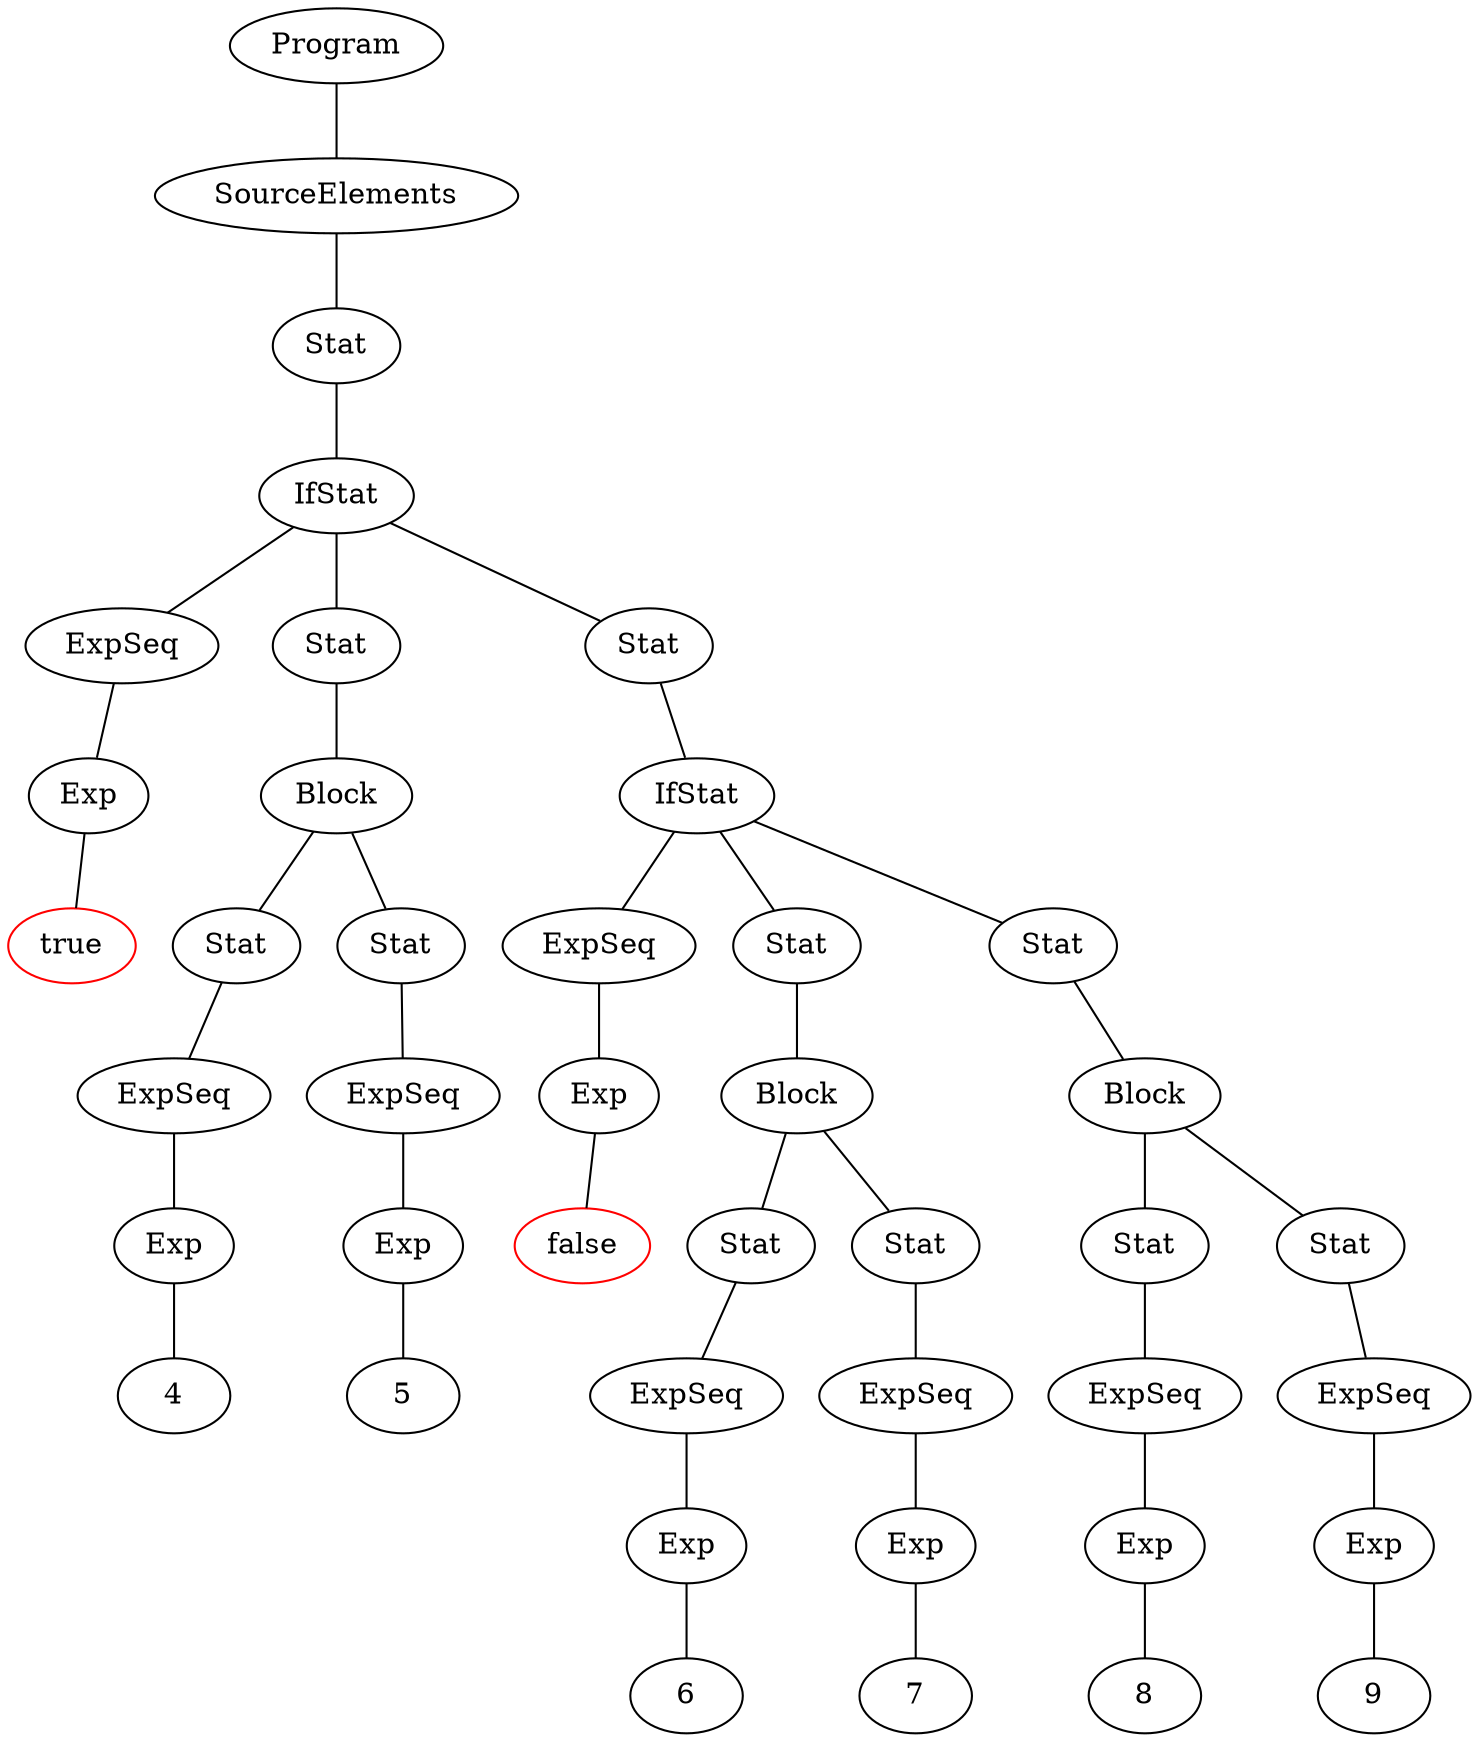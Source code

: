 graph vis {
	node289[label="Program"]
	node289 -- node282
	node282[label="SourceElements"]
	node282 -- node281
	node281[label="Stat"]
	node281 -- node280
	node280[label="IfStat"]
	node280 -- node218
	node218[label="ExpSeq"]
	node218 -- node216
	node216[label="Exp"]
	node216 -- node215
	node215[label="true", color=red]
	node280 -- node238
	node238[label="Stat"]
	node238 -- node237
	node237[label="Block"]
	node237 -- node229
	node229[label="Stat"]
	node229 -- node228
	node228[label="ExpSeq"]
	node228 -- node225
	node225[label="Exp"]
	node225 -- node223
	node223[label="4"]
	node237 -- node234
	node234[label="Stat"]
	node234 -- node233
	node233[label="ExpSeq"]
	node233 -- node232
	node232[label="Exp"]
	node232 -- node231
	node231[label="5"]
	node280 -- node279
	node279[label="Stat"]
	node279 -- node278
	node278[label="IfStat"]
	node278 -- node245
	node245[label="ExpSeq"]
	node245 -- node242
	node242[label="Exp"]
	node242 -- node241
	node241[label="false", color=red]
	node278 -- node267
	node267[label="Stat"]
	node267 -- node266
	node266[label="Block"]
	node266 -- node252
	node252[label="Stat"]
	node252 -- node250
	node250[label="ExpSeq"]
	node250 -- node248
	node248[label="Exp"]
	node248 -- node247
	node247[label="6"]
	node266 -- node261
	node261[label="Stat"]
	node261 -- node259
	node259[label="ExpSeq"]
	node259 -- node256
	node256[label="Exp"]
	node256 -- node255
	node255[label="7"]
	node278 -- node277
	node277[label="Stat"]
	node277 -- node276
	node276[label="Block"]
	node276 -- node271
	node271[label="Stat"]
	node271 -- node270
	node270[label="ExpSeq"]
	node270 -- node269
	node269[label="Exp"]
	node269 -- node268
	node268[label="8"]
	node276 -- node275
	node275[label="Stat"]
	node275 -- node274
	node274[label="ExpSeq"]
	node274 -- node273
	node273[label="Exp"]
	node273 -- node272
	node272[label="9"]
}
